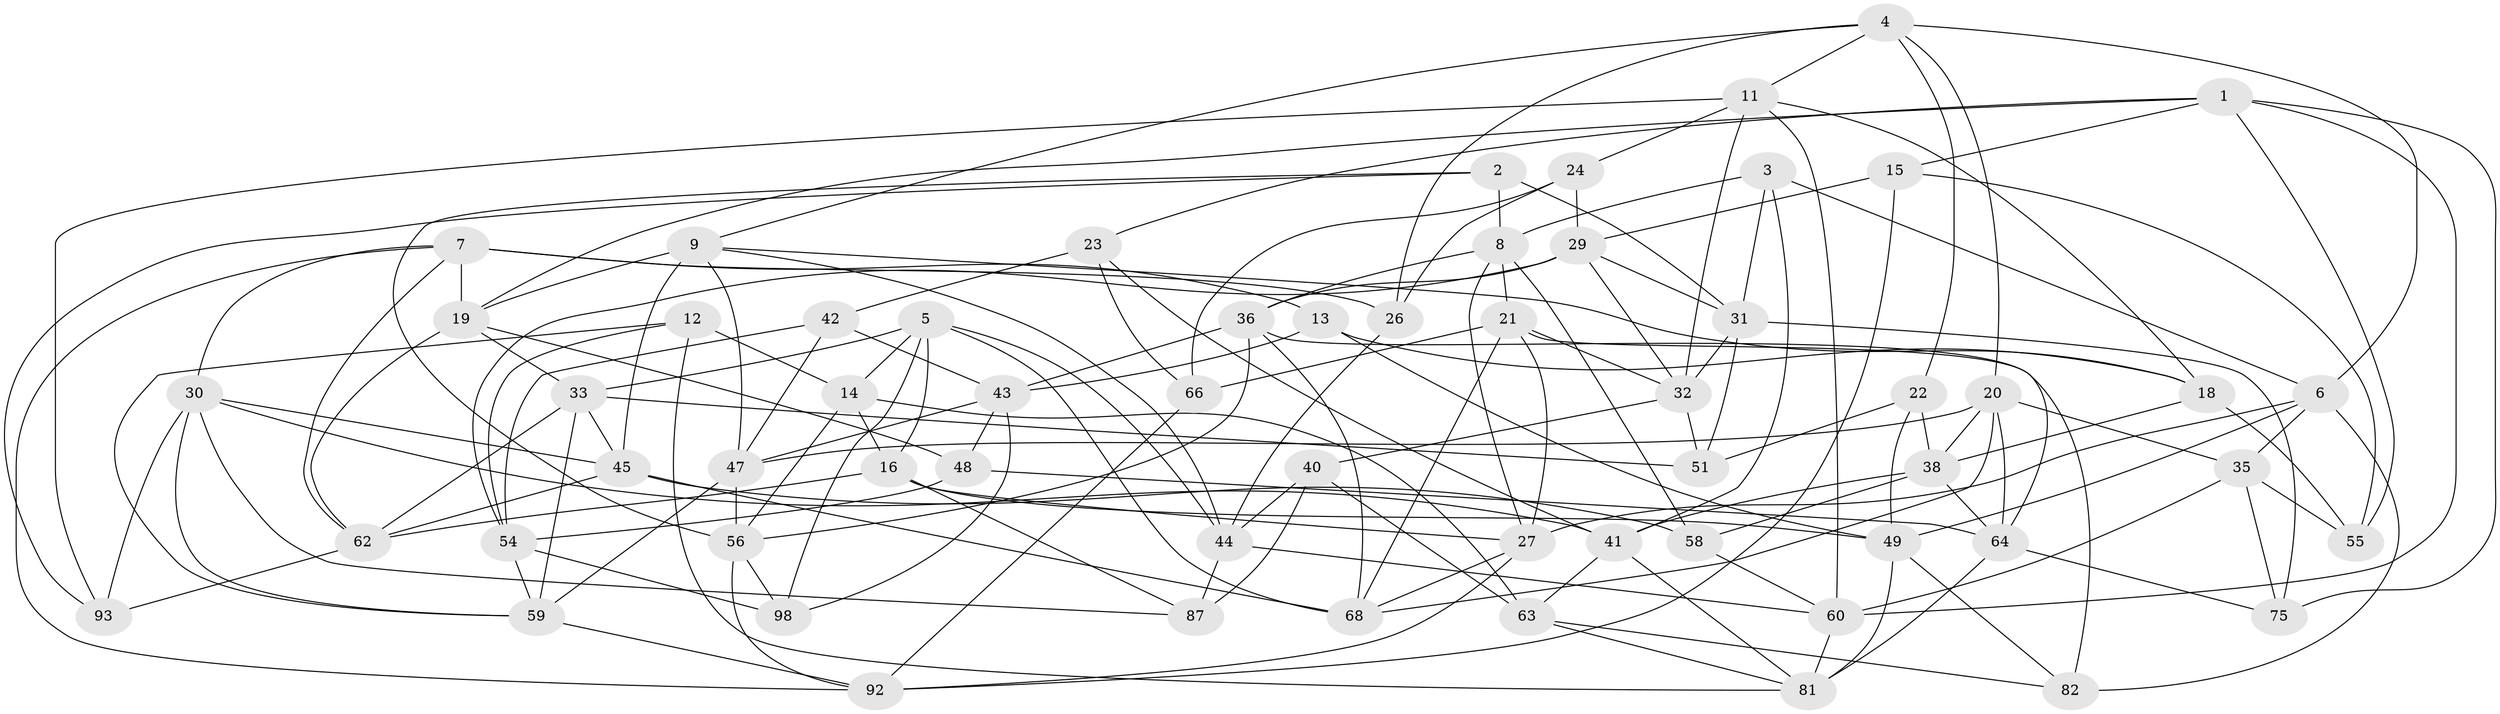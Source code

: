 // original degree distribution, {4: 1.0}
// Generated by graph-tools (version 1.1) at 2025/11/02/21/25 10:11:16]
// undirected, 60 vertices, 157 edges
graph export_dot {
graph [start="1"]
  node [color=gray90,style=filled];
  1 [super="+10"];
  2;
  3;
  4 [super="+28"];
  5 [super="+57"];
  6 [super="+17"];
  7 [super="+65"];
  8 [super="+95"];
  9 [super="+74"];
  11 [super="+25"];
  12;
  13;
  14 [super="+46"];
  15;
  16 [super="+39"];
  18 [super="+34"];
  19 [super="+50"];
  20 [super="+61"];
  21 [super="+72"];
  22;
  23;
  24;
  26;
  27 [super="+94"];
  29 [super="+52"];
  30 [super="+86"];
  31 [super="+83"];
  32 [super="+37"];
  33 [super="+99"];
  35 [super="+53"];
  36 [super="+73"];
  38 [super="+89"];
  40;
  41 [super="+85"];
  42;
  43 [super="+84"];
  44 [super="+80"];
  45 [super="+76"];
  47 [super="+79"];
  48;
  49 [super="+91"];
  51;
  54 [super="+77"];
  55 [super="+71"];
  56 [super="+69"];
  58;
  59 [super="+78"];
  60 [super="+67"];
  62 [super="+90"];
  63 [super="+70"];
  64 [super="+88"];
  66;
  68 [super="+96"];
  75;
  81 [super="+97"];
  82;
  87;
  92 [super="+100"];
  93;
  98;
  1 -- 19;
  1 -- 23;
  1 -- 75;
  1 -- 15;
  1 -- 55;
  1 -- 60;
  2 -- 93;
  2 -- 8;
  2 -- 56;
  2 -- 31;
  3 -- 31;
  3 -- 6;
  3 -- 8;
  3 -- 41;
  4 -- 26;
  4 -- 9;
  4 -- 6;
  4 -- 11;
  4 -- 20;
  4 -- 22;
  5 -- 44;
  5 -- 14;
  5 -- 16;
  5 -- 33;
  5 -- 98;
  5 -- 68;
  6 -- 35;
  6 -- 82;
  6 -- 49;
  6 -- 27;
  7 -- 62;
  7 -- 13;
  7 -- 26;
  7 -- 30;
  7 -- 19;
  7 -- 92;
  8 -- 21;
  8 -- 58;
  8 -- 36;
  8 -- 27;
  9 -- 19;
  9 -- 47;
  9 -- 18;
  9 -- 45;
  9 -- 44;
  11 -- 24;
  11 -- 18;
  11 -- 32;
  11 -- 93;
  11 -- 60;
  12 -- 59;
  12 -- 14;
  12 -- 81;
  12 -- 54;
  13 -- 43;
  13 -- 49;
  13 -- 18;
  14 -- 63 [weight=2];
  14 -- 16;
  14 -- 56;
  15 -- 55;
  15 -- 29;
  15 -- 92;
  16 -- 62;
  16 -- 49;
  16 -- 87;
  16 -- 27;
  18 -- 38;
  18 -- 55 [weight=2];
  19 -- 33;
  19 -- 48;
  19 -- 62;
  20 -- 35;
  20 -- 47;
  20 -- 64;
  20 -- 38;
  20 -- 68;
  21 -- 32;
  21 -- 64;
  21 -- 66;
  21 -- 27;
  21 -- 68;
  22 -- 38;
  22 -- 51;
  22 -- 49;
  23 -- 66;
  23 -- 41;
  23 -- 42;
  24 -- 66;
  24 -- 26;
  24 -- 29;
  26 -- 44;
  27 -- 68;
  27 -- 92;
  29 -- 54;
  29 -- 36;
  29 -- 32;
  29 -- 31;
  30 -- 87;
  30 -- 41;
  30 -- 59;
  30 -- 93;
  30 -- 45;
  31 -- 75;
  31 -- 51;
  31 -- 32;
  32 -- 51;
  32 -- 40;
  33 -- 51;
  33 -- 45;
  33 -- 62;
  33 -- 59;
  35 -- 75;
  35 -- 60;
  35 -- 55 [weight=2];
  36 -- 82;
  36 -- 68;
  36 -- 43;
  36 -- 56;
  38 -- 58;
  38 -- 64;
  38 -- 41;
  40 -- 44;
  40 -- 87;
  40 -- 63;
  41 -- 81;
  41 -- 63;
  42 -- 43;
  42 -- 54;
  42 -- 47;
  43 -- 48;
  43 -- 98;
  43 -- 47;
  44 -- 87;
  44 -- 60;
  45 -- 58;
  45 -- 68;
  45 -- 62;
  47 -- 59;
  47 -- 56;
  48 -- 54;
  48 -- 64;
  49 -- 82;
  49 -- 81;
  54 -- 98;
  54 -- 59;
  56 -- 98;
  56 -- 92;
  58 -- 60;
  59 -- 92;
  60 -- 81;
  62 -- 93;
  63 -- 82;
  63 -- 81;
  64 -- 75;
  64 -- 81;
  66 -- 92;
}
